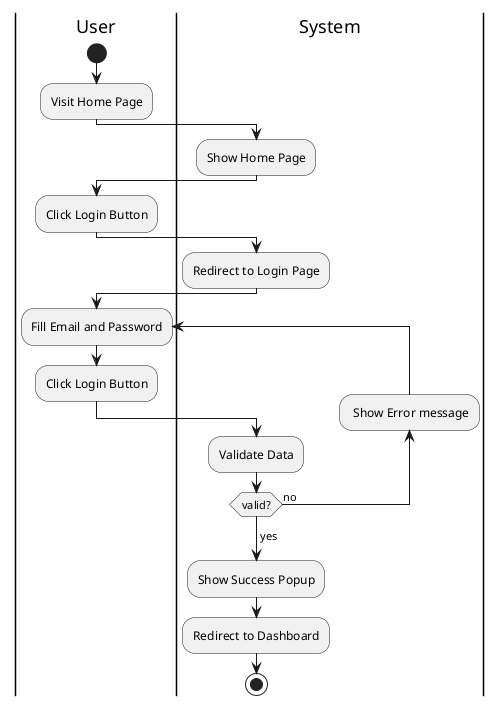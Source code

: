 @startuml Login
|User|
start
:Visit Home Page;
|System|
:Show Home Page;
|User|
:Click Login Button;
|System|
:Redirect to Login Page;
|User|
repeat :Fill Email and Password;
:Click Login Button;
|System|
:Validate Data;
backward: Show Error message;
repeat while (valid?) is (no)
->yes;
:Show Success Popup;
:Redirect to Dashboard;
stop
@enduml
